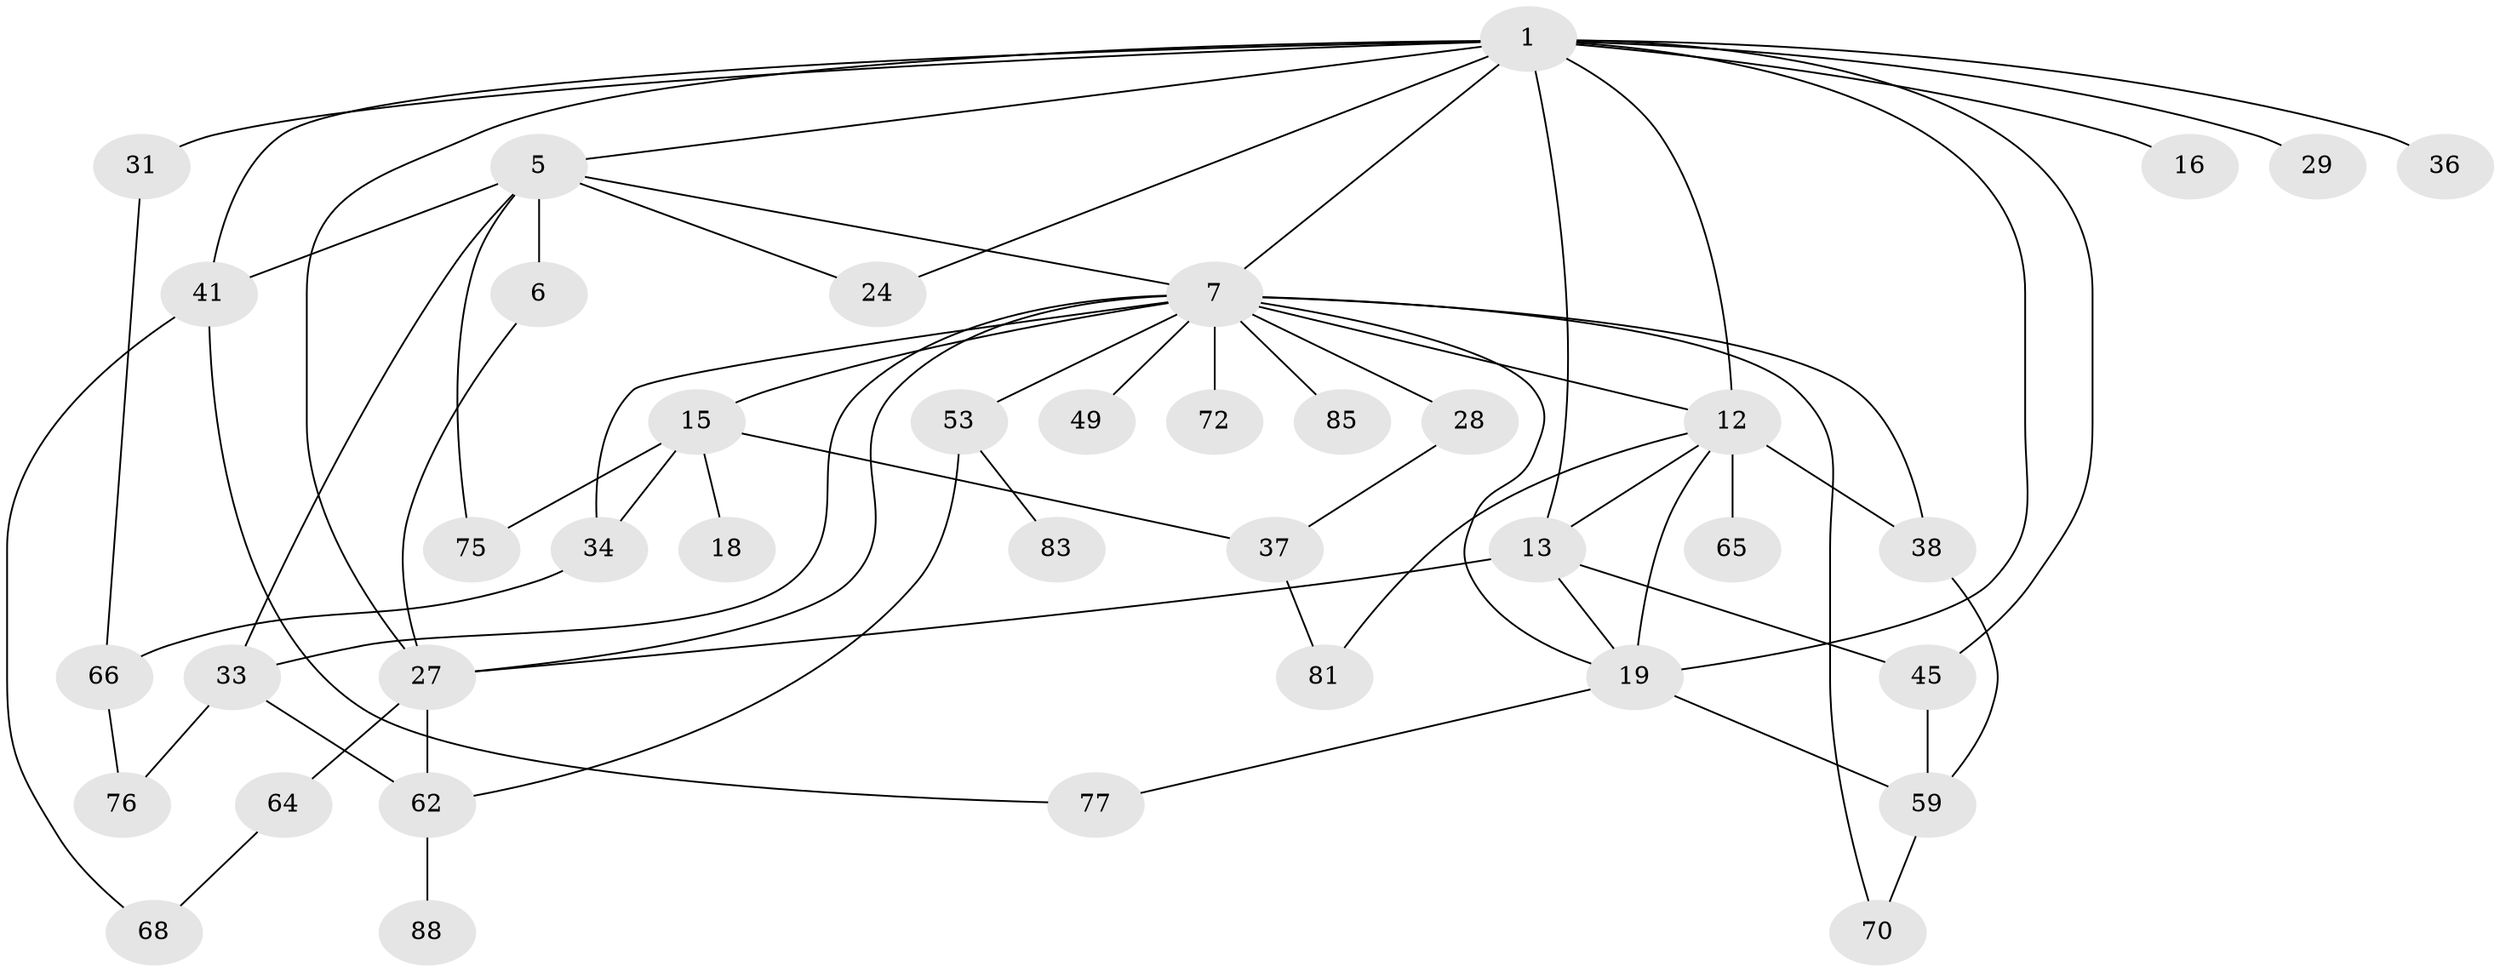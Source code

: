// original degree distribution, {3: 0.25510204081632654, 7: 0.030612244897959183, 6: 0.02040816326530612, 4: 0.09183673469387756, 2: 0.37755102040816324, 5: 0.05102040816326531, 1: 0.17346938775510204}
// Generated by graph-tools (version 1.1) at 2025/16/03/04/25 18:16:55]
// undirected, 39 vertices, 65 edges
graph export_dot {
graph [start="1"]
  node [color=gray90,style=filled];
  1 [super="+21+2"];
  5 [super="+25+22"];
  6;
  7 [super="+8+20"];
  12 [super="+57+50+87"];
  13 [super="+14"];
  15 [super="+26"];
  16;
  18 [super="+82"];
  19 [super="+23"];
  24;
  27 [super="+58+32+30"];
  28 [super="+78"];
  29;
  31 [super="+40"];
  33 [super="+61"];
  34 [super="+35+69"];
  36;
  37 [super="+98"];
  38 [super="+39"];
  41 [super="+46"];
  45 [super="+94"];
  49 [super="+51"];
  53;
  59 [super="+67+74"];
  62 [super="+71+73"];
  64;
  65;
  66 [super="+93"];
  68;
  70;
  72;
  75;
  76;
  77;
  81;
  83;
  85 [super="+95"];
  88;
  1 -- 24;
  1 -- 29;
  1 -- 36;
  1 -- 5;
  1 -- 7 [weight=2];
  1 -- 41;
  1 -- 13;
  1 -- 45;
  1 -- 16 [weight=2];
  1 -- 27;
  1 -- 31 [weight=2];
  1 -- 12;
  1 -- 19;
  5 -- 6;
  5 -- 33;
  5 -- 24;
  5 -- 41;
  5 -- 75;
  5 -- 7;
  6 -- 27;
  7 -- 33;
  7 -- 34;
  7 -- 38;
  7 -- 70;
  7 -- 72;
  7 -- 12;
  7 -- 15;
  7 -- 49 [weight=2];
  7 -- 85;
  7 -- 53;
  7 -- 28;
  7 -- 27;
  7 -- 19;
  12 -- 19 [weight=2];
  12 -- 65;
  12 -- 38;
  12 -- 81;
  12 -- 13;
  13 -- 45;
  13 -- 27;
  13 -- 19;
  15 -- 18;
  15 -- 34;
  15 -- 75;
  15 -- 37;
  19 -- 77;
  19 -- 59;
  27 -- 64;
  27 -- 62;
  28 -- 37;
  31 -- 66;
  33 -- 76;
  33 -- 62;
  34 -- 66;
  37 -- 81;
  38 -- 59;
  41 -- 68;
  41 -- 77;
  45 -- 59;
  53 -- 83;
  53 -- 62;
  59 -- 70;
  62 -- 88;
  64 -- 68;
  66 -- 76;
}
